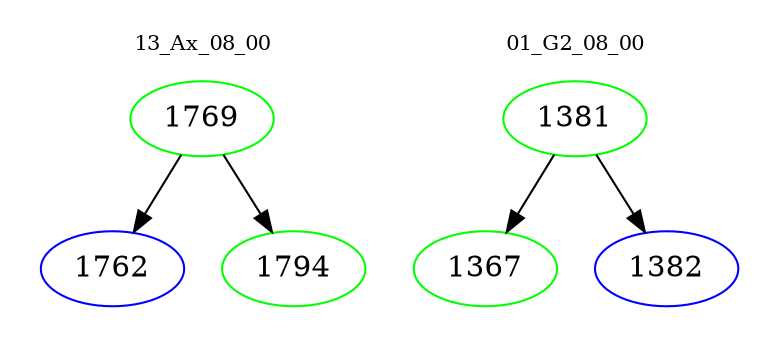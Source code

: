digraph{
subgraph cluster_0 {
color = white
label = "13_Ax_08_00";
fontsize=10;
T0_1769 [label="1769", color="green"]
T0_1769 -> T0_1762 [color="black"]
T0_1762 [label="1762", color="blue"]
T0_1769 -> T0_1794 [color="black"]
T0_1794 [label="1794", color="green"]
}
subgraph cluster_1 {
color = white
label = "01_G2_08_00";
fontsize=10;
T1_1381 [label="1381", color="green"]
T1_1381 -> T1_1367 [color="black"]
T1_1367 [label="1367", color="green"]
T1_1381 -> T1_1382 [color="black"]
T1_1382 [label="1382", color="blue"]
}
}
